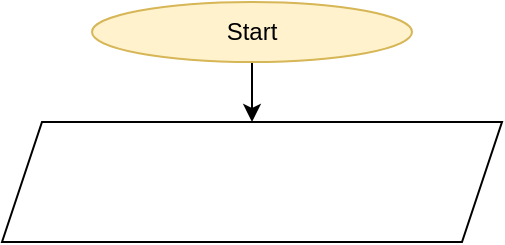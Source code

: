 <mxfile>
    <diagram id="g2o6s-i-MOim3hcA0cfS" name="Page-1">
        <mxGraphModel dx="533" dy="1672" grid="1" gridSize="10" guides="1" tooltips="1" connect="1" arrows="1" fold="1" page="1" pageScale="1" pageWidth="850" pageHeight="1100" math="0" shadow="0">
            <root>
                <mxCell id="0"/>
                <mxCell id="1" parent="0"/>
                <mxCell id="5" style="edgeStyle=none;html=1;exitX=0.5;exitY=1;exitDx=0;exitDy=0;entryX=0.5;entryY=0;entryDx=0;entryDy=0;" edge="1" parent="1" source="2" target="4">
                    <mxGeometry relative="1" as="geometry"/>
                </mxCell>
                <mxCell id="2" value="Start" style="ellipse;whiteSpace=wrap;html=1;fillColor=#fff2cc;strokeColor=#d6b656;" vertex="1" parent="1">
                    <mxGeometry x="180" y="-560" width="160" height="30" as="geometry"/>
                </mxCell>
                <mxCell id="4" value="" style="shape=parallelogram;perimeter=parallelogramPerimeter;whiteSpace=wrap;html=1;fixedSize=1;" vertex="1" parent="1">
                    <mxGeometry x="135" y="-500" width="250" height="60" as="geometry"/>
                </mxCell>
            </root>
        </mxGraphModel>
    </diagram>
</mxfile>